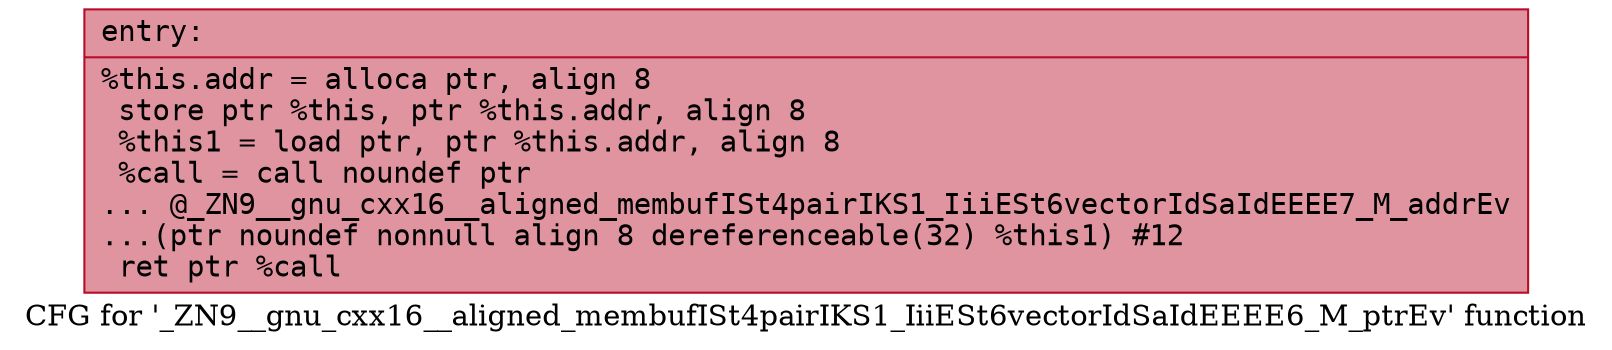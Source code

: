 digraph "CFG for '_ZN9__gnu_cxx16__aligned_membufISt4pairIKS1_IiiESt6vectorIdSaIdEEEE6_M_ptrEv' function" {
	label="CFG for '_ZN9__gnu_cxx16__aligned_membufISt4pairIKS1_IiiESt6vectorIdSaIdEEEE6_M_ptrEv' function";

	Node0x55e722d58cd0 [shape=record,color="#b70d28ff", style=filled, fillcolor="#b70d2870" fontname="Courier",label="{entry:\l|  %this.addr = alloca ptr, align 8\l  store ptr %this, ptr %this.addr, align 8\l  %this1 = load ptr, ptr %this.addr, align 8\l  %call = call noundef ptr\l... @_ZN9__gnu_cxx16__aligned_membufISt4pairIKS1_IiiESt6vectorIdSaIdEEEE7_M_addrEv\l...(ptr noundef nonnull align 8 dereferenceable(32) %this1) #12\l  ret ptr %call\l}"];
}
